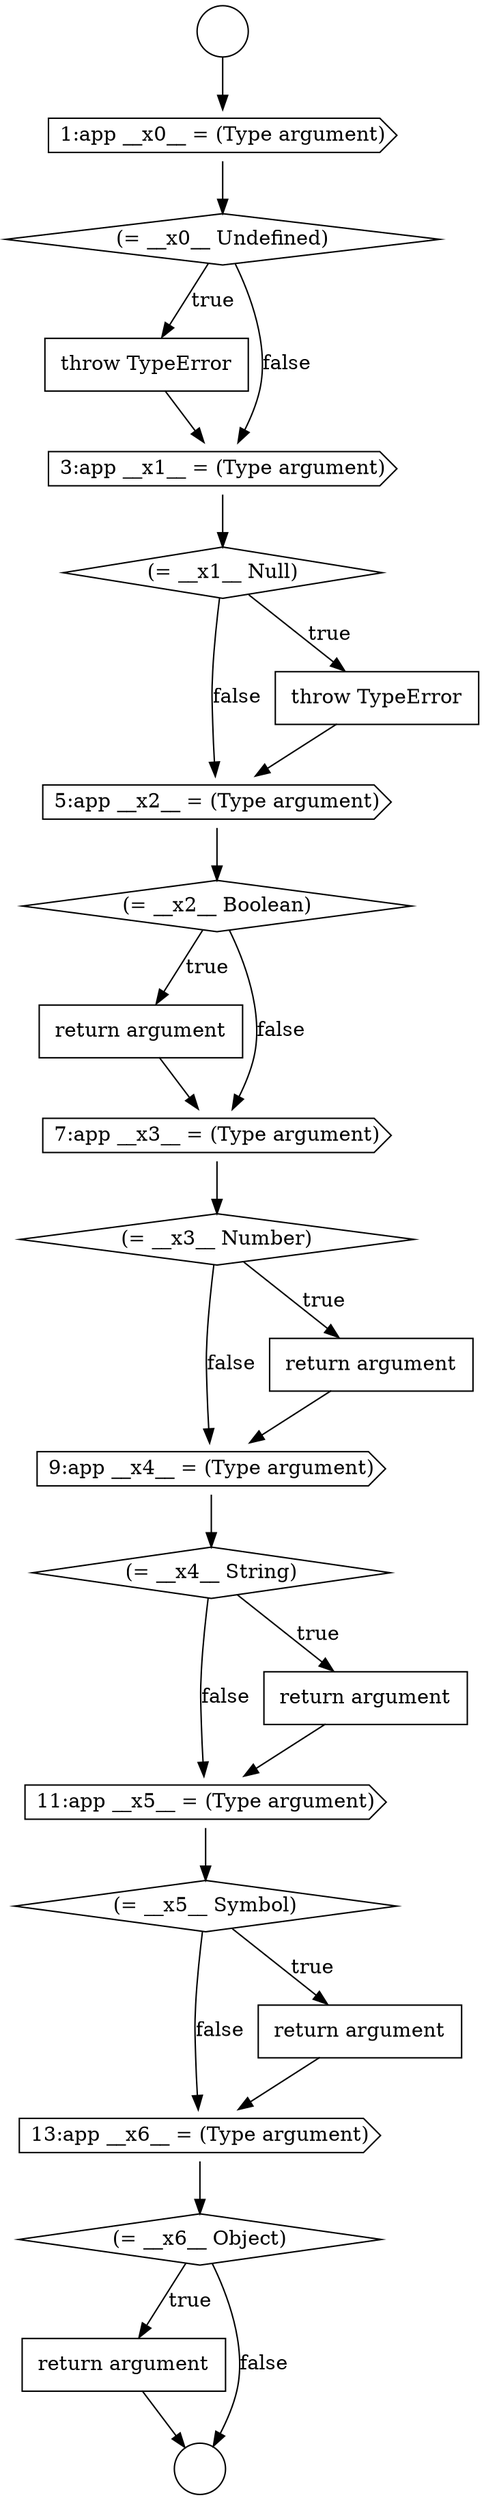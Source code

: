 digraph {
  node18311 [shape=diamond, label=<<font color="black">(= __x2__ Boolean)</font>> color="black" fillcolor="white" style=filled]
  node18316 [shape=cds, label=<<font color="black">9:app __x4__ = (Type argument)</font>> color="black" fillcolor="white" style=filled]
  node18320 [shape=diamond, label=<<font color="black">(= __x5__ Symbol)</font>> color="black" fillcolor="white" style=filled]
  node18324 [shape=none, margin=0, label=<<font color="black">
    <table border="0" cellborder="1" cellspacing="0" cellpadding="10">
      <tr><td align="left">return argument</td></tr>
    </table>
  </font>> color="black" fillcolor="white" style=filled]
  node18312 [shape=none, margin=0, label=<<font color="black">
    <table border="0" cellborder="1" cellspacing="0" cellpadding="10">
      <tr><td align="left">return argument</td></tr>
    </table>
  </font>> color="black" fillcolor="white" style=filled]
  node18315 [shape=none, margin=0, label=<<font color="black">
    <table border="0" cellborder="1" cellspacing="0" cellpadding="10">
      <tr><td align="left">return argument</td></tr>
    </table>
  </font>> color="black" fillcolor="white" style=filled]
  node18303 [shape=circle label=" " color="black" fillcolor="white" style=filled]
  node18308 [shape=diamond, label=<<font color="black">(= __x1__ Null)</font>> color="black" fillcolor="white" style=filled]
  node18302 [shape=circle label=" " color="black" fillcolor="white" style=filled]
  node18322 [shape=cds, label=<<font color="black">13:app __x6__ = (Type argument)</font>> color="black" fillcolor="white" style=filled]
  node18305 [shape=diamond, label=<<font color="black">(= __x0__ Undefined)</font>> color="black" fillcolor="white" style=filled]
  node18310 [shape=cds, label=<<font color="black">5:app __x2__ = (Type argument)</font>> color="black" fillcolor="white" style=filled]
  node18317 [shape=diamond, label=<<font color="black">(= __x4__ String)</font>> color="black" fillcolor="white" style=filled]
  node18323 [shape=diamond, label=<<font color="black">(= __x6__ Object)</font>> color="black" fillcolor="white" style=filled]
  node18313 [shape=cds, label=<<font color="black">7:app __x3__ = (Type argument)</font>> color="black" fillcolor="white" style=filled]
  node18321 [shape=none, margin=0, label=<<font color="black">
    <table border="0" cellborder="1" cellspacing="0" cellpadding="10">
      <tr><td align="left">return argument</td></tr>
    </table>
  </font>> color="black" fillcolor="white" style=filled]
  node18304 [shape=cds, label=<<font color="black">1:app __x0__ = (Type argument)</font>> color="black" fillcolor="white" style=filled]
  node18319 [shape=cds, label=<<font color="black">11:app __x5__ = (Type argument)</font>> color="black" fillcolor="white" style=filled]
  node18306 [shape=none, margin=0, label=<<font color="black">
    <table border="0" cellborder="1" cellspacing="0" cellpadding="10">
      <tr><td align="left">throw TypeError</td></tr>
    </table>
  </font>> color="black" fillcolor="white" style=filled]
  node18314 [shape=diamond, label=<<font color="black">(= __x3__ Number)</font>> color="black" fillcolor="white" style=filled]
  node18309 [shape=none, margin=0, label=<<font color="black">
    <table border="0" cellborder="1" cellspacing="0" cellpadding="10">
      <tr><td align="left">throw TypeError</td></tr>
    </table>
  </font>> color="black" fillcolor="white" style=filled]
  node18318 [shape=none, margin=0, label=<<font color="black">
    <table border="0" cellborder="1" cellspacing="0" cellpadding="10">
      <tr><td align="left">return argument</td></tr>
    </table>
  </font>> color="black" fillcolor="white" style=filled]
  node18307 [shape=cds, label=<<font color="black">3:app __x1__ = (Type argument)</font>> color="black" fillcolor="white" style=filled]
  node18315 -> node18316 [ color="black"]
  node18323 -> node18324 [label=<<font color="black">true</font>> color="black"]
  node18323 -> node18303 [label=<<font color="black">false</font>> color="black"]
  node18317 -> node18318 [label=<<font color="black">true</font>> color="black"]
  node18317 -> node18319 [label=<<font color="black">false</font>> color="black"]
  node18314 -> node18315 [label=<<font color="black">true</font>> color="black"]
  node18314 -> node18316 [label=<<font color="black">false</font>> color="black"]
  node18319 -> node18320 [ color="black"]
  node18306 -> node18307 [ color="black"]
  node18316 -> node18317 [ color="black"]
  node18322 -> node18323 [ color="black"]
  node18304 -> node18305 [ color="black"]
  node18313 -> node18314 [ color="black"]
  node18302 -> node18304 [ color="black"]
  node18320 -> node18321 [label=<<font color="black">true</font>> color="black"]
  node18320 -> node18322 [label=<<font color="black">false</font>> color="black"]
  node18307 -> node18308 [ color="black"]
  node18305 -> node18306 [label=<<font color="black">true</font>> color="black"]
  node18305 -> node18307 [label=<<font color="black">false</font>> color="black"]
  node18321 -> node18322 [ color="black"]
  node18318 -> node18319 [ color="black"]
  node18308 -> node18309 [label=<<font color="black">true</font>> color="black"]
  node18308 -> node18310 [label=<<font color="black">false</font>> color="black"]
  node18310 -> node18311 [ color="black"]
  node18312 -> node18313 [ color="black"]
  node18311 -> node18312 [label=<<font color="black">true</font>> color="black"]
  node18311 -> node18313 [label=<<font color="black">false</font>> color="black"]
  node18309 -> node18310 [ color="black"]
  node18324 -> node18303 [ color="black"]
}
